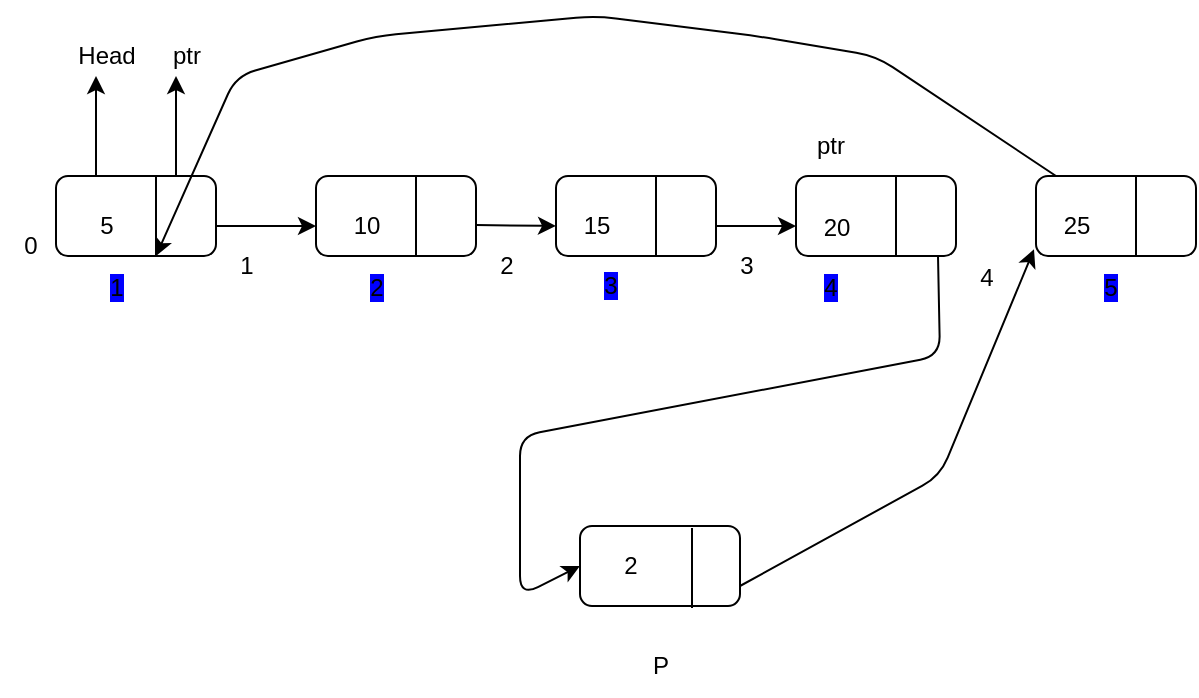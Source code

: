 <mxfile>
    <diagram id="qLZyxy2KVBMaXqw9ypyE" name="Page-1">
        <mxGraphModel dx="693" dy="610" grid="1" gridSize="10" guides="1" tooltips="1" connect="1" arrows="1" fold="1" page="1" pageScale="1" pageWidth="850" pageHeight="1100" math="0" shadow="0">
            <root>
                <mxCell id="0"/>
                <mxCell id="1" parent="0"/>
                <mxCell id="2" value="" style="rounded=1;whiteSpace=wrap;html=1;" vertex="1" parent="1">
                    <mxGeometry x="108" y="350" width="80" height="40" as="geometry"/>
                </mxCell>
                <mxCell id="3" value="" style="endArrow=none;html=1;" edge="1" parent="1">
                    <mxGeometry width="50" height="50" relative="1" as="geometry">
                        <mxPoint x="158" y="390" as="sourcePoint"/>
                        <mxPoint x="158" y="350" as="targetPoint"/>
                    </mxGeometry>
                </mxCell>
                <mxCell id="4" value="" style="rounded=1;whiteSpace=wrap;html=1;" vertex="1" parent="1">
                    <mxGeometry x="238" y="350" width="80" height="40" as="geometry"/>
                </mxCell>
                <mxCell id="5" value="" style="endArrow=none;html=1;" edge="1" parent="1">
                    <mxGeometry width="50" height="50" relative="1" as="geometry">
                        <mxPoint x="288" y="390" as="sourcePoint"/>
                        <mxPoint x="288" y="350" as="targetPoint"/>
                    </mxGeometry>
                </mxCell>
                <mxCell id="6" value="" style="rounded=1;whiteSpace=wrap;html=1;" vertex="1" parent="1">
                    <mxGeometry x="358" y="350" width="80" height="40" as="geometry"/>
                </mxCell>
                <mxCell id="7" value="" style="endArrow=none;html=1;" edge="1" parent="1">
                    <mxGeometry width="50" height="50" relative="1" as="geometry">
                        <mxPoint x="408" y="390" as="sourcePoint"/>
                        <mxPoint x="408" y="350" as="targetPoint"/>
                    </mxGeometry>
                </mxCell>
                <mxCell id="50" value="" style="edgeStyle=none;html=1;entryX=0;entryY=0.5;entryDx=0;entryDy=0;" edge="1" parent="1" target="26">
                    <mxGeometry relative="1" as="geometry">
                        <mxPoint x="549" y="390.0" as="sourcePoint"/>
                        <mxPoint x="340" y="560" as="targetPoint"/>
                        <Array as="points">
                            <mxPoint x="550" y="440"/>
                            <mxPoint x="340" y="480"/>
                            <mxPoint x="340" y="560"/>
                        </Array>
                    </mxGeometry>
                </mxCell>
                <mxCell id="8" value="" style="rounded=1;whiteSpace=wrap;html=1;" vertex="1" parent="1">
                    <mxGeometry x="478" y="350" width="80" height="40" as="geometry"/>
                </mxCell>
                <mxCell id="9" value="" style="endArrow=none;html=1;" edge="1" parent="1">
                    <mxGeometry width="50" height="50" relative="1" as="geometry">
                        <mxPoint x="528" y="390" as="sourcePoint"/>
                        <mxPoint x="528" y="350" as="targetPoint"/>
                    </mxGeometry>
                </mxCell>
                <mxCell id="10" style="edgeStyle=none;html=1;" edge="1" parent="1" source="12">
                    <mxGeometry relative="1" as="geometry">
                        <mxPoint x="158" y="390" as="targetPoint"/>
                        <Array as="points">
                            <mxPoint x="518" y="290"/>
                            <mxPoint x="458" y="280"/>
                            <mxPoint x="378" y="270"/>
                            <mxPoint x="268" y="280"/>
                            <mxPoint x="198" y="300"/>
                        </Array>
                    </mxGeometry>
                </mxCell>
                <mxCell id="12" value="" style="rounded=1;whiteSpace=wrap;html=1;" vertex="1" parent="1">
                    <mxGeometry x="598" y="350" width="80" height="40" as="geometry"/>
                </mxCell>
                <mxCell id="13" value="" style="endArrow=none;html=1;" edge="1" parent="1">
                    <mxGeometry width="50" height="50" relative="1" as="geometry">
                        <mxPoint x="648" y="390" as="sourcePoint"/>
                        <mxPoint x="648" y="350" as="targetPoint"/>
                    </mxGeometry>
                </mxCell>
                <mxCell id="14" value="5" style="text;html=1;align=center;verticalAlign=middle;resizable=0;points=[];autosize=1;strokeColor=none;fillColor=none;" vertex="1" parent="1">
                    <mxGeometry x="118" y="360" width="30" height="30" as="geometry"/>
                </mxCell>
                <mxCell id="15" value="10" style="text;html=1;align=center;verticalAlign=middle;resizable=0;points=[];autosize=1;strokeColor=none;fillColor=none;" vertex="1" parent="1">
                    <mxGeometry x="243" y="360" width="40" height="30" as="geometry"/>
                </mxCell>
                <mxCell id="16" value="15" style="text;html=1;align=center;verticalAlign=middle;resizable=0;points=[];autosize=1;strokeColor=none;fillColor=none;" vertex="1" parent="1">
                    <mxGeometry x="358" y="360" width="40" height="30" as="geometry"/>
                </mxCell>
                <mxCell id="17" value="20" style="text;html=1;align=center;verticalAlign=middle;resizable=0;points=[];autosize=1;strokeColor=none;fillColor=none;" vertex="1" parent="1">
                    <mxGeometry x="478" y="361" width="40" height="30" as="geometry"/>
                </mxCell>
                <mxCell id="18" value="25" style="text;html=1;align=center;verticalAlign=middle;resizable=0;points=[];autosize=1;strokeColor=none;fillColor=none;" vertex="1" parent="1">
                    <mxGeometry x="598" y="360" width="40" height="30" as="geometry"/>
                </mxCell>
                <mxCell id="19" value="" style="endArrow=classic;html=1;exitX=1;exitY=0.5;exitDx=0;exitDy=0;entryX=0;entryY=0.5;entryDx=0;entryDy=0;" edge="1" parent="1">
                    <mxGeometry width="50" height="50" relative="1" as="geometry">
                        <mxPoint x="188" y="375" as="sourcePoint"/>
                        <mxPoint x="238" y="375" as="targetPoint"/>
                        <Array as="points">
                            <mxPoint x="208" y="375"/>
                        </Array>
                    </mxGeometry>
                </mxCell>
                <mxCell id="20" value="" style="endArrow=classic;html=1;exitX=1;exitY=0.5;exitDx=0;exitDy=0;" edge="1" parent="1">
                    <mxGeometry width="50" height="50" relative="1" as="geometry">
                        <mxPoint x="318" y="374.5" as="sourcePoint"/>
                        <mxPoint x="358" y="375" as="targetPoint"/>
                    </mxGeometry>
                </mxCell>
                <mxCell id="21" value="" style="endArrow=classic;html=1;" edge="1" parent="1">
                    <mxGeometry width="50" height="50" relative="1" as="geometry">
                        <mxPoint x="438" y="375" as="sourcePoint"/>
                        <mxPoint x="478" y="375" as="targetPoint"/>
                    </mxGeometry>
                </mxCell>
                <mxCell id="23" value="" style="endArrow=classic;html=1;" edge="1" parent="1">
                    <mxGeometry width="50" height="50" relative="1" as="geometry">
                        <mxPoint x="128" y="350" as="sourcePoint"/>
                        <mxPoint x="128" y="300" as="targetPoint"/>
                    </mxGeometry>
                </mxCell>
                <mxCell id="24" value="Head" style="text;html=1;align=center;verticalAlign=middle;resizable=0;points=[];autosize=1;strokeColor=none;fillColor=none;" vertex="1" parent="1">
                    <mxGeometry x="108" y="275" width="50" height="30" as="geometry"/>
                </mxCell>
                <mxCell id="26" value="" style="rounded=1;whiteSpace=wrap;html=1;" vertex="1" parent="1">
                    <mxGeometry x="370" y="525" width="80" height="40" as="geometry"/>
                </mxCell>
                <mxCell id="27" value="" style="endArrow=none;html=1;" edge="1" parent="1">
                    <mxGeometry width="50" height="50" relative="1" as="geometry">
                        <mxPoint x="426" y="566" as="sourcePoint"/>
                        <mxPoint x="426" y="526" as="targetPoint"/>
                    </mxGeometry>
                </mxCell>
                <mxCell id="28" value="2" style="text;html=1;align=center;verticalAlign=middle;resizable=0;points=[];autosize=1;strokeColor=none;fillColor=none;" vertex="1" parent="1">
                    <mxGeometry x="380" y="530" width="30" height="30" as="geometry"/>
                </mxCell>
                <mxCell id="29" value="" style="endArrow=classic;html=1;" edge="1" parent="1">
                    <mxGeometry width="50" height="50" relative="1" as="geometry">
                        <mxPoint x="168" y="350" as="sourcePoint"/>
                        <mxPoint x="168" y="300" as="targetPoint"/>
                    </mxGeometry>
                </mxCell>
                <mxCell id="30" value="ptr" style="text;html=1;align=center;verticalAlign=middle;resizable=0;points=[];autosize=1;strokeColor=none;fillColor=none;" vertex="1" parent="1">
                    <mxGeometry x="153" y="275" width="40" height="30" as="geometry"/>
                </mxCell>
                <mxCell id="53" value="" style="edgeStyle=none;html=1;exitX=1;exitY=0.75;exitDx=0;exitDy=0;entryX=-0.025;entryY=0.889;entryDx=0;entryDy=0;entryPerimeter=0;" edge="1" parent="1" source="26" target="18">
                    <mxGeometry relative="1" as="geometry">
                        <mxPoint x="505" y="595" as="targetPoint"/>
                        <Array as="points">
                            <mxPoint x="550" y="500"/>
                        </Array>
                    </mxGeometry>
                </mxCell>
                <mxCell id="31" value="P" style="text;html=1;align=center;verticalAlign=middle;resizable=0;points=[];autosize=1;strokeColor=none;fillColor=none;" vertex="1" parent="1">
                    <mxGeometry x="395" y="580" width="30" height="30" as="geometry"/>
                </mxCell>
                <mxCell id="35" value="0" style="text;html=1;align=center;verticalAlign=middle;resizable=0;points=[];autosize=1;strokeColor=none;fillColor=none;" vertex="1" parent="1">
                    <mxGeometry x="80" y="370" width="30" height="30" as="geometry"/>
                </mxCell>
                <mxCell id="36" value="1" style="text;html=1;align=center;verticalAlign=middle;resizable=0;points=[];autosize=1;strokeColor=none;fillColor=none;" vertex="1" parent="1">
                    <mxGeometry x="188" y="380" width="30" height="30" as="geometry"/>
                </mxCell>
                <mxCell id="37" value="2" style="text;html=1;align=center;verticalAlign=middle;resizable=0;points=[];autosize=1;strokeColor=none;fillColor=none;" vertex="1" parent="1">
                    <mxGeometry x="318" y="380" width="30" height="30" as="geometry"/>
                </mxCell>
                <mxCell id="41" value="3" style="text;html=1;align=center;verticalAlign=middle;resizable=0;points=[];autosize=1;strokeColor=none;fillColor=none;" vertex="1" parent="1">
                    <mxGeometry x="438" y="380" width="30" height="30" as="geometry"/>
                </mxCell>
                <mxCell id="42" value="4" style="text;html=1;align=center;verticalAlign=middle;resizable=0;points=[];autosize=1;strokeColor=none;fillColor=none;" vertex="1" parent="1">
                    <mxGeometry x="558" y="386" width="30" height="30" as="geometry"/>
                </mxCell>
                <mxCell id="44" value="&lt;span style=&quot;background-color: rgb(0, 0, 255);&quot;&gt;2&lt;/span&gt;" style="text;html=1;align=center;verticalAlign=middle;resizable=0;points=[];autosize=1;strokeColor=none;fillColor=none;" vertex="1" parent="1">
                    <mxGeometry x="253" y="391" width="30" height="30" as="geometry"/>
                </mxCell>
                <mxCell id="45" value="&lt;span style=&quot;background-color: rgb(0, 0, 255);&quot;&gt;1&lt;/span&gt;" style="text;html=1;align=center;verticalAlign=middle;resizable=0;points=[];autosize=1;strokeColor=none;fillColor=none;" vertex="1" parent="1">
                    <mxGeometry x="123" y="391" width="30" height="30" as="geometry"/>
                </mxCell>
                <mxCell id="46" value="&lt;span style=&quot;background-color: rgb(0, 0, 255);&quot;&gt;3&lt;/span&gt;" style="text;html=1;align=center;verticalAlign=middle;resizable=0;points=[];autosize=1;strokeColor=none;fillColor=none;" vertex="1" parent="1">
                    <mxGeometry x="370" y="390" width="30" height="30" as="geometry"/>
                </mxCell>
                <mxCell id="47" value="&lt;span style=&quot;background-color: rgb(0, 0, 255);&quot;&gt;4&lt;/span&gt;" style="text;html=1;align=center;verticalAlign=middle;resizable=0;points=[];autosize=1;strokeColor=none;fillColor=none;" vertex="1" parent="1">
                    <mxGeometry x="480" y="391" width="30" height="30" as="geometry"/>
                </mxCell>
                <mxCell id="48" value="&lt;span style=&quot;background-color: rgb(0, 0, 255);&quot;&gt;5&lt;/span&gt;" style="text;html=1;align=center;verticalAlign=middle;resizable=0;points=[];autosize=1;strokeColor=none;fillColor=none;" vertex="1" parent="1">
                    <mxGeometry x="620" y="391" width="30" height="30" as="geometry"/>
                </mxCell>
                <mxCell id="51" value="ptr" style="text;html=1;align=center;verticalAlign=middle;resizable=0;points=[];autosize=1;strokeColor=none;fillColor=none;" vertex="1" parent="1">
                    <mxGeometry x="475" y="320" width="40" height="30" as="geometry"/>
                </mxCell>
            </root>
        </mxGraphModel>
    </diagram>
</mxfile>